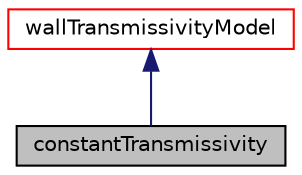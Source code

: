digraph "constantTransmissivity"
{
  bgcolor="transparent";
  edge [fontname="Helvetica",fontsize="10",labelfontname="Helvetica",labelfontsize="10"];
  node [fontname="Helvetica",fontsize="10",shape=record];
  Node1 [label="constantTransmissivity",height=0.2,width=0.4,color="black", fillcolor="grey75", style="filled" fontcolor="black"];
  Node2 -> Node1 [dir="back",color="midnightblue",fontsize="10",style="solid",fontname="Helvetica"];
  Node2 [label="wallTransmissivityModel",height=0.2,width=0.4,color="red",URL="$classFoam_1_1radiation_1_1wallTransmissivityModel.html",tooltip="Base class for wall transmissivity models. "];
}
